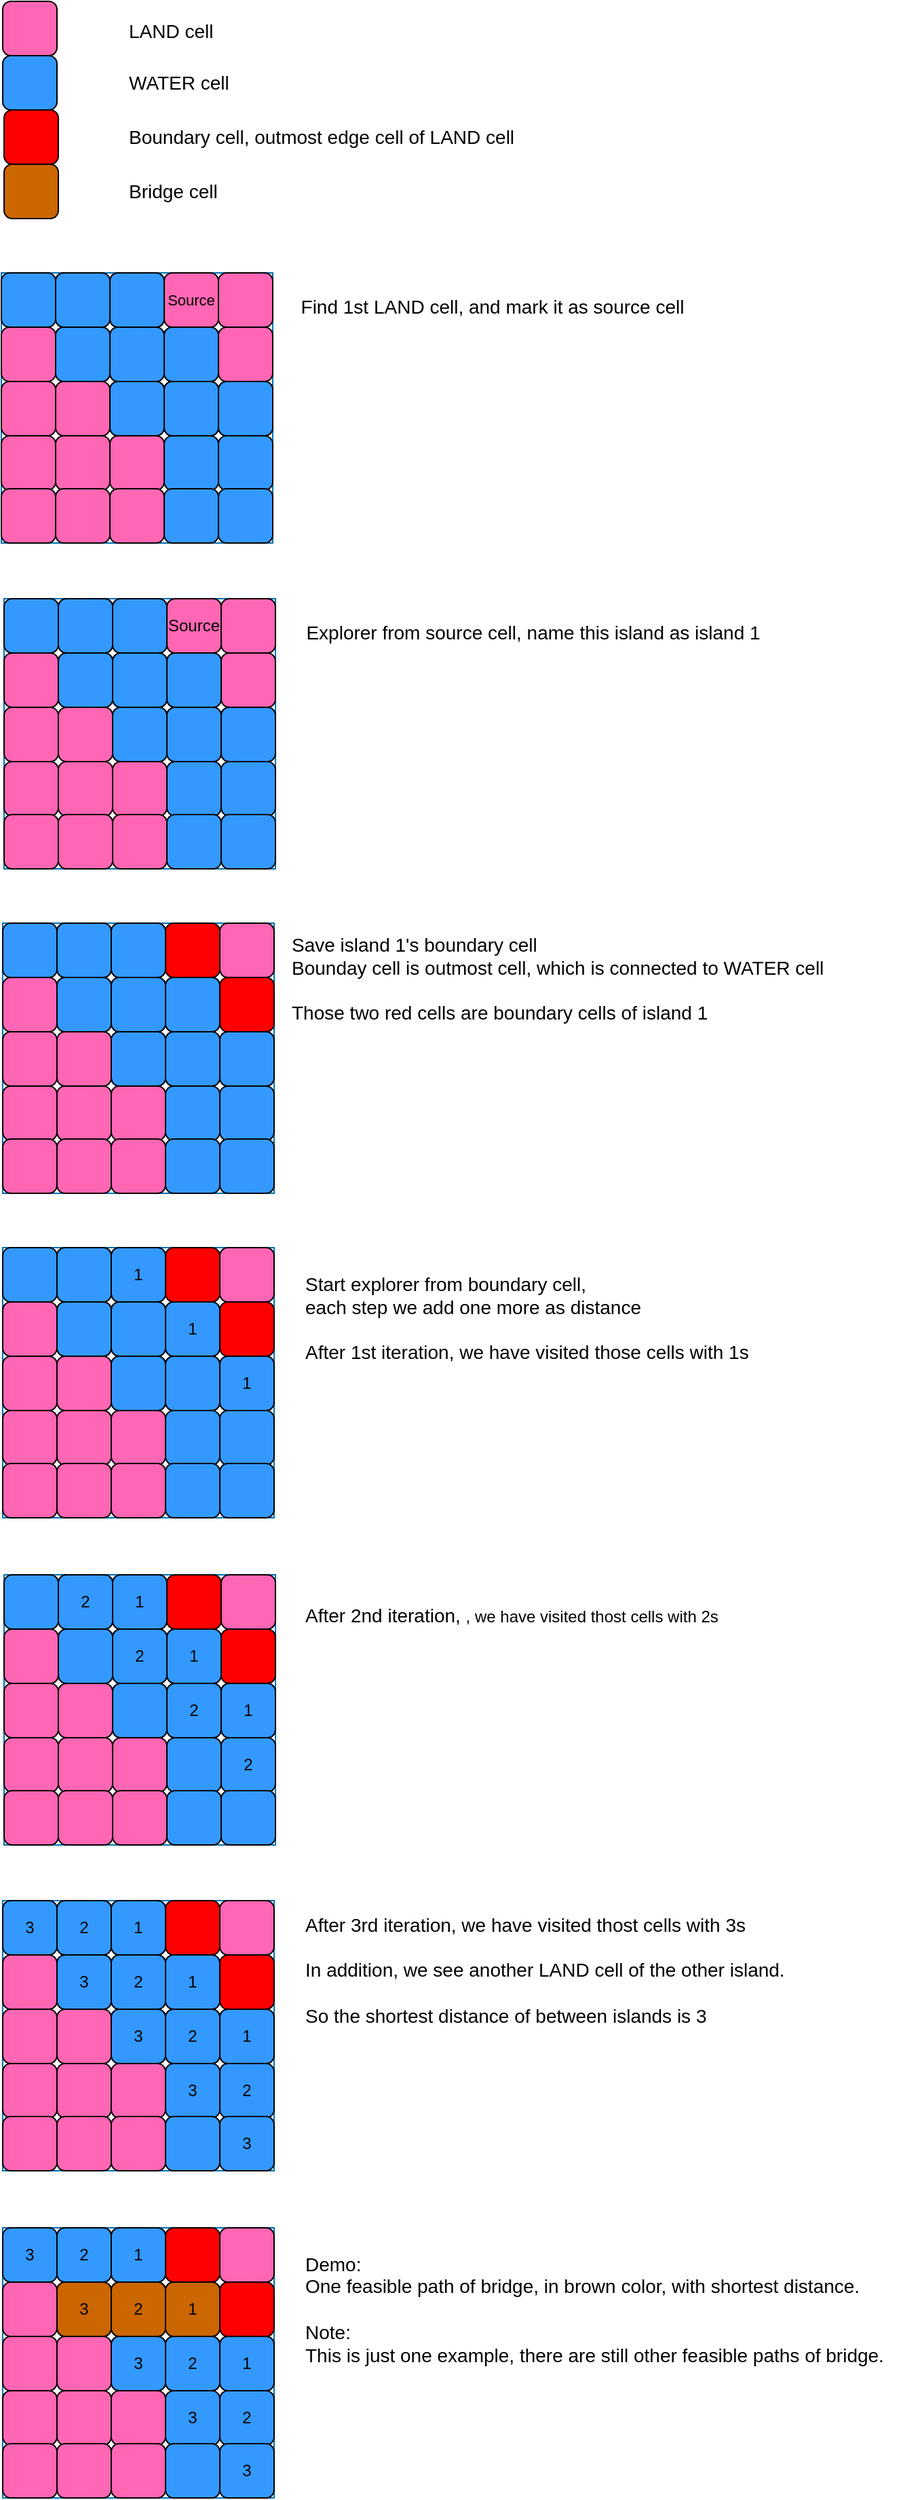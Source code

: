 <mxfile version="21.3.2" type="github">
  <diagram name="第 1 页" id="Wzm5gtQ0w-wNAZiW5i13">
    <mxGraphModel dx="765" dy="1678" grid="1" gridSize="10" guides="1" tooltips="1" connect="1" arrows="1" fold="1" page="1" pageScale="1" pageWidth="827" pageHeight="1169" background="#ffffff" math="0" shadow="0">
      <root>
        <mxCell id="0" />
        <mxCell id="1" parent="0" />
        <mxCell id="QvoT3emotdxr4RAFUpKX-26" value="" style="group;fillColor=none;fontColor=#ffffff;strokeColor=#006EAF;" vertex="1" connectable="0" parent="1">
          <mxGeometry x="240" y="120" width="200" height="199" as="geometry" />
        </mxCell>
        <mxCell id="QvoT3emotdxr4RAFUpKX-1" value="" style="rounded=1;whiteSpace=wrap;html=1;fillColor=#3399FF;" vertex="1" parent="QvoT3emotdxr4RAFUpKX-26">
          <mxGeometry x="120" y="120" width="40" height="40" as="geometry" />
        </mxCell>
        <mxCell id="QvoT3emotdxr4RAFUpKX-2" value="" style="rounded=1;whiteSpace=wrap;html=1;fillColor=#FF66B3;" vertex="1" parent="QvoT3emotdxr4RAFUpKX-26">
          <mxGeometry x="80" y="120" width="40" height="40" as="geometry" />
        </mxCell>
        <mxCell id="QvoT3emotdxr4RAFUpKX-3" value="" style="rounded=1;whiteSpace=wrap;html=1;fillColor=#FF66B3;" vertex="1" parent="QvoT3emotdxr4RAFUpKX-26">
          <mxGeometry x="40" y="120" width="40" height="40" as="geometry" />
        </mxCell>
        <mxCell id="QvoT3emotdxr4RAFUpKX-4" value="" style="rounded=1;whiteSpace=wrap;html=1;fillColor=#FF66B3;" vertex="1" parent="QvoT3emotdxr4RAFUpKX-26">
          <mxGeometry y="120" width="40" height="40" as="geometry" />
        </mxCell>
        <mxCell id="QvoT3emotdxr4RAFUpKX-5" value="" style="rounded=1;whiteSpace=wrap;html=1;fillColor=#FF66B3;" vertex="1" parent="QvoT3emotdxr4RAFUpKX-26">
          <mxGeometry y="80" width="40" height="40" as="geometry" />
        </mxCell>
        <mxCell id="QvoT3emotdxr4RAFUpKX-6" value="" style="rounded=1;whiteSpace=wrap;html=1;fillColor=#FF66B3;" vertex="1" parent="QvoT3emotdxr4RAFUpKX-26">
          <mxGeometry x="40" y="80" width="40" height="40" as="geometry" />
        </mxCell>
        <mxCell id="QvoT3emotdxr4RAFUpKX-7" value="" style="rounded=1;whiteSpace=wrap;html=1;" vertex="1" parent="QvoT3emotdxr4RAFUpKX-26">
          <mxGeometry x="80" y="80" width="40" height="40" as="geometry" />
        </mxCell>
        <mxCell id="QvoT3emotdxr4RAFUpKX-8" value="" style="rounded=1;whiteSpace=wrap;html=1;" vertex="1" parent="QvoT3emotdxr4RAFUpKX-26">
          <mxGeometry x="120" y="80" width="40" height="40" as="geometry" />
        </mxCell>
        <mxCell id="QvoT3emotdxr4RAFUpKX-9" value="" style="rounded=1;whiteSpace=wrap;html=1;" vertex="1" parent="QvoT3emotdxr4RAFUpKX-26">
          <mxGeometry x="120" y="40" width="40" height="40" as="geometry" />
        </mxCell>
        <mxCell id="QvoT3emotdxr4RAFUpKX-10" value="" style="rounded=1;whiteSpace=wrap;html=1;" vertex="1" parent="QvoT3emotdxr4RAFUpKX-26">
          <mxGeometry x="80" y="40" width="40" height="40" as="geometry" />
        </mxCell>
        <mxCell id="QvoT3emotdxr4RAFUpKX-11" value="" style="rounded=1;whiteSpace=wrap;html=1;" vertex="1" parent="QvoT3emotdxr4RAFUpKX-26">
          <mxGeometry x="40" y="40" width="40" height="40" as="geometry" />
        </mxCell>
        <mxCell id="QvoT3emotdxr4RAFUpKX-12" value="" style="rounded=1;whiteSpace=wrap;html=1;fillColor=#FF66B3;" vertex="1" parent="QvoT3emotdxr4RAFUpKX-26">
          <mxGeometry y="40" width="40" height="40" as="geometry" />
        </mxCell>
        <mxCell id="QvoT3emotdxr4RAFUpKX-13" value="Source" style="rounded=1;whiteSpace=wrap;html=1;fillColor=#FF66B3;" vertex="1" parent="QvoT3emotdxr4RAFUpKX-26">
          <mxGeometry x="120" width="40" height="40" as="geometry" />
        </mxCell>
        <mxCell id="QvoT3emotdxr4RAFUpKX-14" value="" style="rounded=1;whiteSpace=wrap;html=1;" vertex="1" parent="QvoT3emotdxr4RAFUpKX-26">
          <mxGeometry x="80" width="40" height="40" as="geometry" />
        </mxCell>
        <mxCell id="QvoT3emotdxr4RAFUpKX-15" value="" style="rounded=1;whiteSpace=wrap;html=1;" vertex="1" parent="QvoT3emotdxr4RAFUpKX-26">
          <mxGeometry x="40" width="40" height="40" as="geometry" />
        </mxCell>
        <mxCell id="QvoT3emotdxr4RAFUpKX-16" value="" style="rounded=1;whiteSpace=wrap;html=1;fillColor=#3399FF;" vertex="1" parent="QvoT3emotdxr4RAFUpKX-26">
          <mxGeometry width="40" height="40" as="geometry" />
        </mxCell>
        <mxCell id="QvoT3emotdxr4RAFUpKX-17" value="" style="rounded=1;whiteSpace=wrap;html=1;fillColor=#3399FF;" vertex="1" parent="QvoT3emotdxr4RAFUpKX-26">
          <mxGeometry x="160" y="120" width="40" height="40" as="geometry" />
        </mxCell>
        <mxCell id="QvoT3emotdxr4RAFUpKX-18" value="" style="rounded=1;whiteSpace=wrap;html=1;" vertex="1" parent="QvoT3emotdxr4RAFUpKX-26">
          <mxGeometry x="160" y="80" width="40" height="40" as="geometry" />
        </mxCell>
        <mxCell id="QvoT3emotdxr4RAFUpKX-19" value="" style="rounded=1;whiteSpace=wrap;html=1;fillColor=#FF66B3;" vertex="1" parent="QvoT3emotdxr4RAFUpKX-26">
          <mxGeometry x="160" y="40" width="40" height="40" as="geometry" />
        </mxCell>
        <mxCell id="QvoT3emotdxr4RAFUpKX-20" value="" style="rounded=1;whiteSpace=wrap;html=1;fillColor=#FF66B3;" vertex="1" parent="QvoT3emotdxr4RAFUpKX-26">
          <mxGeometry x="160" width="40" height="40" as="geometry" />
        </mxCell>
        <mxCell id="QvoT3emotdxr4RAFUpKX-21" value="" style="rounded=1;whiteSpace=wrap;html=1;fillColor=#3399FF;" vertex="1" parent="QvoT3emotdxr4RAFUpKX-26">
          <mxGeometry x="120" y="159" width="40" height="40" as="geometry" />
        </mxCell>
        <mxCell id="QvoT3emotdxr4RAFUpKX-22" value="" style="rounded=1;whiteSpace=wrap;html=1;fillColor=#FF66B3;" vertex="1" parent="QvoT3emotdxr4RAFUpKX-26">
          <mxGeometry x="80" y="159" width="40" height="40" as="geometry" />
        </mxCell>
        <mxCell id="QvoT3emotdxr4RAFUpKX-23" value="" style="rounded=1;whiteSpace=wrap;html=1;fillColor=#FF66B3;" vertex="1" parent="QvoT3emotdxr4RAFUpKX-26">
          <mxGeometry x="40" y="159" width="40" height="40" as="geometry" />
        </mxCell>
        <mxCell id="QvoT3emotdxr4RAFUpKX-24" value="" style="rounded=1;whiteSpace=wrap;html=1;fillColor=#FF66B3;" vertex="1" parent="QvoT3emotdxr4RAFUpKX-26">
          <mxGeometry y="159" width="40" height="40" as="geometry" />
        </mxCell>
        <mxCell id="QvoT3emotdxr4RAFUpKX-25" value="" style="rounded=1;whiteSpace=wrap;html=1;fillColor=#3399FF;" vertex="1" parent="QvoT3emotdxr4RAFUpKX-26">
          <mxGeometry x="160" y="159" width="40" height="40" as="geometry" />
        </mxCell>
        <mxCell id="QvoT3emotdxr4RAFUpKX-53" value="" style="rounded=1;whiteSpace=wrap;html=1;fillColor=#3399FF;" vertex="1" parent="QvoT3emotdxr4RAFUpKX-26">
          <mxGeometry x="40" width="40" height="40" as="geometry" />
        </mxCell>
        <mxCell id="QvoT3emotdxr4RAFUpKX-54" value="" style="rounded=1;whiteSpace=wrap;html=1;fillColor=#3399FF;" vertex="1" parent="QvoT3emotdxr4RAFUpKX-26">
          <mxGeometry x="80" width="40" height="40" as="geometry" />
        </mxCell>
        <mxCell id="QvoT3emotdxr4RAFUpKX-55" value="" style="rounded=1;whiteSpace=wrap;html=1;fillColor=#3399FF;" vertex="1" parent="QvoT3emotdxr4RAFUpKX-26">
          <mxGeometry x="40" y="40" width="40" height="40" as="geometry" />
        </mxCell>
        <mxCell id="QvoT3emotdxr4RAFUpKX-56" value="" style="rounded=1;whiteSpace=wrap;html=1;fillColor=#3399FF;" vertex="1" parent="QvoT3emotdxr4RAFUpKX-26">
          <mxGeometry x="80" y="40" width="40" height="40" as="geometry" />
        </mxCell>
        <mxCell id="QvoT3emotdxr4RAFUpKX-57" value="" style="rounded=1;whiteSpace=wrap;html=1;fillColor=#3399FF;" vertex="1" parent="QvoT3emotdxr4RAFUpKX-26">
          <mxGeometry x="120" y="40" width="40" height="40" as="geometry" />
        </mxCell>
        <mxCell id="QvoT3emotdxr4RAFUpKX-58" value="" style="rounded=1;whiteSpace=wrap;html=1;fillColor=#3399FF;" vertex="1" parent="QvoT3emotdxr4RAFUpKX-26">
          <mxGeometry x="80" y="80" width="40" height="40" as="geometry" />
        </mxCell>
        <mxCell id="QvoT3emotdxr4RAFUpKX-59" value="" style="rounded=1;whiteSpace=wrap;html=1;fillColor=#3399FF;" vertex="1" parent="QvoT3emotdxr4RAFUpKX-26">
          <mxGeometry x="120" y="80" width="40" height="40" as="geometry" />
        </mxCell>
        <mxCell id="QvoT3emotdxr4RAFUpKX-60" value="" style="rounded=1;whiteSpace=wrap;html=1;fillColor=#3399FF;" vertex="1" parent="QvoT3emotdxr4RAFUpKX-26">
          <mxGeometry x="160" y="80" width="40" height="40" as="geometry" />
        </mxCell>
        <mxCell id="QvoT3emotdxr4RAFUpKX-61" value="" style="group;fillColor=none;fontColor=#ffffff;strokeColor=#006EAF;" vertex="1" connectable="0" parent="1">
          <mxGeometry x="239" y="359" width="200" height="199" as="geometry" />
        </mxCell>
        <mxCell id="QvoT3emotdxr4RAFUpKX-62" value="" style="rounded=1;whiteSpace=wrap;html=1;fillColor=#3399FF;" vertex="1" parent="QvoT3emotdxr4RAFUpKX-61">
          <mxGeometry x="120" y="120" width="40" height="40" as="geometry" />
        </mxCell>
        <mxCell id="QvoT3emotdxr4RAFUpKX-63" value="" style="rounded=1;whiteSpace=wrap;html=1;fillColor=#FF66B3;" vertex="1" parent="QvoT3emotdxr4RAFUpKX-61">
          <mxGeometry x="80" y="120" width="40" height="40" as="geometry" />
        </mxCell>
        <mxCell id="QvoT3emotdxr4RAFUpKX-64" value="" style="rounded=1;whiteSpace=wrap;html=1;fillColor=#FF66B3;" vertex="1" parent="QvoT3emotdxr4RAFUpKX-61">
          <mxGeometry x="40" y="120" width="40" height="40" as="geometry" />
        </mxCell>
        <mxCell id="QvoT3emotdxr4RAFUpKX-65" value="" style="rounded=1;whiteSpace=wrap;html=1;fillColor=#FF66B3;" vertex="1" parent="QvoT3emotdxr4RAFUpKX-61">
          <mxGeometry y="120" width="40" height="40" as="geometry" />
        </mxCell>
        <mxCell id="QvoT3emotdxr4RAFUpKX-66" value="" style="rounded=1;whiteSpace=wrap;html=1;fillColor=#FF66B3;" vertex="1" parent="QvoT3emotdxr4RAFUpKX-61">
          <mxGeometry y="80" width="40" height="40" as="geometry" />
        </mxCell>
        <mxCell id="QvoT3emotdxr4RAFUpKX-67" value="" style="rounded=1;whiteSpace=wrap;html=1;fillColor=#FF66B3;" vertex="1" parent="QvoT3emotdxr4RAFUpKX-61">
          <mxGeometry x="40" y="80" width="40" height="40" as="geometry" />
        </mxCell>
        <mxCell id="QvoT3emotdxr4RAFUpKX-68" value="" style="rounded=1;whiteSpace=wrap;html=1;" vertex="1" parent="QvoT3emotdxr4RAFUpKX-61">
          <mxGeometry x="80" y="80" width="40" height="40" as="geometry" />
        </mxCell>
        <mxCell id="QvoT3emotdxr4RAFUpKX-69" value="" style="rounded=1;whiteSpace=wrap;html=1;" vertex="1" parent="QvoT3emotdxr4RAFUpKX-61">
          <mxGeometry x="120" y="80" width="40" height="40" as="geometry" />
        </mxCell>
        <mxCell id="QvoT3emotdxr4RAFUpKX-70" value="" style="rounded=1;whiteSpace=wrap;html=1;" vertex="1" parent="QvoT3emotdxr4RAFUpKX-61">
          <mxGeometry x="120" y="40" width="40" height="40" as="geometry" />
        </mxCell>
        <mxCell id="QvoT3emotdxr4RAFUpKX-71" value="" style="rounded=1;whiteSpace=wrap;html=1;" vertex="1" parent="QvoT3emotdxr4RAFUpKX-61">
          <mxGeometry x="80" y="40" width="40" height="40" as="geometry" />
        </mxCell>
        <mxCell id="QvoT3emotdxr4RAFUpKX-72" value="" style="rounded=1;whiteSpace=wrap;html=1;" vertex="1" parent="QvoT3emotdxr4RAFUpKX-61">
          <mxGeometry x="40" y="40" width="40" height="40" as="geometry" />
        </mxCell>
        <mxCell id="QvoT3emotdxr4RAFUpKX-73" value="" style="rounded=1;whiteSpace=wrap;html=1;fillColor=#FF66B3;" vertex="1" parent="QvoT3emotdxr4RAFUpKX-61">
          <mxGeometry y="40" width="40" height="40" as="geometry" />
        </mxCell>
        <mxCell id="QvoT3emotdxr4RAFUpKX-74" value="" style="rounded=1;whiteSpace=wrap;html=1;fillColor=#FF0000;" vertex="1" parent="QvoT3emotdxr4RAFUpKX-61">
          <mxGeometry x="120" width="40" height="40" as="geometry" />
        </mxCell>
        <mxCell id="QvoT3emotdxr4RAFUpKX-75" value="" style="rounded=1;whiteSpace=wrap;html=1;" vertex="1" parent="QvoT3emotdxr4RAFUpKX-61">
          <mxGeometry x="80" width="40" height="40" as="geometry" />
        </mxCell>
        <mxCell id="QvoT3emotdxr4RAFUpKX-76" value="" style="rounded=1;whiteSpace=wrap;html=1;" vertex="1" parent="QvoT3emotdxr4RAFUpKX-61">
          <mxGeometry x="40" width="40" height="40" as="geometry" />
        </mxCell>
        <mxCell id="QvoT3emotdxr4RAFUpKX-77" value="" style="rounded=1;whiteSpace=wrap;html=1;fillColor=#3399FF;" vertex="1" parent="QvoT3emotdxr4RAFUpKX-61">
          <mxGeometry width="40" height="40" as="geometry" />
        </mxCell>
        <mxCell id="QvoT3emotdxr4RAFUpKX-78" value="" style="rounded=1;whiteSpace=wrap;html=1;fillColor=#3399FF;" vertex="1" parent="QvoT3emotdxr4RAFUpKX-61">
          <mxGeometry x="160" y="120" width="40" height="40" as="geometry" />
        </mxCell>
        <mxCell id="QvoT3emotdxr4RAFUpKX-79" value="" style="rounded=1;whiteSpace=wrap;html=1;" vertex="1" parent="QvoT3emotdxr4RAFUpKX-61">
          <mxGeometry x="160" y="80" width="40" height="40" as="geometry" />
        </mxCell>
        <mxCell id="QvoT3emotdxr4RAFUpKX-80" value="" style="rounded=1;whiteSpace=wrap;html=1;fillColor=#FF0000;" vertex="1" parent="QvoT3emotdxr4RAFUpKX-61">
          <mxGeometry x="160" y="40" width="40" height="40" as="geometry" />
        </mxCell>
        <mxCell id="QvoT3emotdxr4RAFUpKX-81" value="" style="rounded=1;whiteSpace=wrap;html=1;fillColor=#FF66B3;" vertex="1" parent="QvoT3emotdxr4RAFUpKX-61">
          <mxGeometry x="160" width="40" height="40" as="geometry" />
        </mxCell>
        <mxCell id="QvoT3emotdxr4RAFUpKX-82" value="" style="rounded=1;whiteSpace=wrap;html=1;fillColor=#3399FF;" vertex="1" parent="QvoT3emotdxr4RAFUpKX-61">
          <mxGeometry x="120" y="159" width="40" height="40" as="geometry" />
        </mxCell>
        <mxCell id="QvoT3emotdxr4RAFUpKX-83" value="" style="rounded=1;whiteSpace=wrap;html=1;fillColor=#FF66B3;" vertex="1" parent="QvoT3emotdxr4RAFUpKX-61">
          <mxGeometry x="80" y="159" width="40" height="40" as="geometry" />
        </mxCell>
        <mxCell id="QvoT3emotdxr4RAFUpKX-84" value="" style="rounded=1;whiteSpace=wrap;html=1;fillColor=#FF66B3;" vertex="1" parent="QvoT3emotdxr4RAFUpKX-61">
          <mxGeometry x="40" y="159" width="40" height="40" as="geometry" />
        </mxCell>
        <mxCell id="QvoT3emotdxr4RAFUpKX-85" value="" style="rounded=1;whiteSpace=wrap;html=1;fillColor=#FF66B3;" vertex="1" parent="QvoT3emotdxr4RAFUpKX-61">
          <mxGeometry y="159" width="40" height="40" as="geometry" />
        </mxCell>
        <mxCell id="QvoT3emotdxr4RAFUpKX-86" value="" style="rounded=1;whiteSpace=wrap;html=1;fillColor=#3399FF;" vertex="1" parent="QvoT3emotdxr4RAFUpKX-61">
          <mxGeometry x="160" y="159" width="40" height="40" as="geometry" />
        </mxCell>
        <mxCell id="QvoT3emotdxr4RAFUpKX-87" value="" style="rounded=1;whiteSpace=wrap;html=1;fillColor=#3399FF;" vertex="1" parent="QvoT3emotdxr4RAFUpKX-61">
          <mxGeometry x="40" width="40" height="40" as="geometry" />
        </mxCell>
        <mxCell id="QvoT3emotdxr4RAFUpKX-88" value="" style="rounded=1;whiteSpace=wrap;html=1;fillColor=#3399FF;" vertex="1" parent="QvoT3emotdxr4RAFUpKX-61">
          <mxGeometry x="80" width="40" height="40" as="geometry" />
        </mxCell>
        <mxCell id="QvoT3emotdxr4RAFUpKX-89" value="" style="rounded=1;whiteSpace=wrap;html=1;fillColor=#3399FF;" vertex="1" parent="QvoT3emotdxr4RAFUpKX-61">
          <mxGeometry x="40" y="40" width="40" height="40" as="geometry" />
        </mxCell>
        <mxCell id="QvoT3emotdxr4RAFUpKX-90" value="" style="rounded=1;whiteSpace=wrap;html=1;fillColor=#3399FF;" vertex="1" parent="QvoT3emotdxr4RAFUpKX-61">
          <mxGeometry x="80" y="40" width="40" height="40" as="geometry" />
        </mxCell>
        <mxCell id="QvoT3emotdxr4RAFUpKX-91" value="" style="rounded=1;whiteSpace=wrap;html=1;fillColor=#3399FF;" vertex="1" parent="QvoT3emotdxr4RAFUpKX-61">
          <mxGeometry x="120" y="40" width="40" height="40" as="geometry" />
        </mxCell>
        <mxCell id="QvoT3emotdxr4RAFUpKX-92" value="" style="rounded=1;whiteSpace=wrap;html=1;fillColor=#3399FF;" vertex="1" parent="QvoT3emotdxr4RAFUpKX-61">
          <mxGeometry x="80" y="80" width="40" height="40" as="geometry" />
        </mxCell>
        <mxCell id="QvoT3emotdxr4RAFUpKX-93" value="" style="rounded=1;whiteSpace=wrap;html=1;fillColor=#3399FF;" vertex="1" parent="QvoT3emotdxr4RAFUpKX-61">
          <mxGeometry x="120" y="80" width="40" height="40" as="geometry" />
        </mxCell>
        <mxCell id="QvoT3emotdxr4RAFUpKX-94" value="" style="rounded=1;whiteSpace=wrap;html=1;fillColor=#3399FF;" vertex="1" parent="QvoT3emotdxr4RAFUpKX-61">
          <mxGeometry x="160" y="80" width="40" height="40" as="geometry" />
        </mxCell>
        <mxCell id="QvoT3emotdxr4RAFUpKX-95" value="" style="group;fillColor=none;fontColor=#ffffff;strokeColor=#006EAF;" vertex="1" connectable="0" parent="1">
          <mxGeometry x="239" y="598" width="200" height="199" as="geometry" />
        </mxCell>
        <mxCell id="QvoT3emotdxr4RAFUpKX-96" value="" style="rounded=1;whiteSpace=wrap;html=1;fillColor=#3399FF;" vertex="1" parent="QvoT3emotdxr4RAFUpKX-95">
          <mxGeometry x="120" y="120" width="40" height="40" as="geometry" />
        </mxCell>
        <mxCell id="QvoT3emotdxr4RAFUpKX-97" value="" style="rounded=1;whiteSpace=wrap;html=1;fillColor=#FF66B3;" vertex="1" parent="QvoT3emotdxr4RAFUpKX-95">
          <mxGeometry x="80" y="120" width="40" height="40" as="geometry" />
        </mxCell>
        <mxCell id="QvoT3emotdxr4RAFUpKX-98" value="" style="rounded=1;whiteSpace=wrap;html=1;fillColor=#FF66B3;" vertex="1" parent="QvoT3emotdxr4RAFUpKX-95">
          <mxGeometry x="40" y="120" width="40" height="40" as="geometry" />
        </mxCell>
        <mxCell id="QvoT3emotdxr4RAFUpKX-99" value="" style="rounded=1;whiteSpace=wrap;html=1;fillColor=#FF66B3;" vertex="1" parent="QvoT3emotdxr4RAFUpKX-95">
          <mxGeometry y="120" width="40" height="40" as="geometry" />
        </mxCell>
        <mxCell id="QvoT3emotdxr4RAFUpKX-100" value="" style="rounded=1;whiteSpace=wrap;html=1;fillColor=#FF66B3;" vertex="1" parent="QvoT3emotdxr4RAFUpKX-95">
          <mxGeometry y="80" width="40" height="40" as="geometry" />
        </mxCell>
        <mxCell id="QvoT3emotdxr4RAFUpKX-101" value="" style="rounded=1;whiteSpace=wrap;html=1;fillColor=#FF66B3;" vertex="1" parent="QvoT3emotdxr4RAFUpKX-95">
          <mxGeometry x="40" y="80" width="40" height="40" as="geometry" />
        </mxCell>
        <mxCell id="QvoT3emotdxr4RAFUpKX-102" value="" style="rounded=1;whiteSpace=wrap;html=1;" vertex="1" parent="QvoT3emotdxr4RAFUpKX-95">
          <mxGeometry x="80" y="80" width="40" height="40" as="geometry" />
        </mxCell>
        <mxCell id="QvoT3emotdxr4RAFUpKX-103" value="" style="rounded=1;whiteSpace=wrap;html=1;" vertex="1" parent="QvoT3emotdxr4RAFUpKX-95">
          <mxGeometry x="120" y="80" width="40" height="40" as="geometry" />
        </mxCell>
        <mxCell id="QvoT3emotdxr4RAFUpKX-104" value="" style="rounded=1;whiteSpace=wrap;html=1;" vertex="1" parent="QvoT3emotdxr4RAFUpKX-95">
          <mxGeometry x="120" y="40" width="40" height="40" as="geometry" />
        </mxCell>
        <mxCell id="QvoT3emotdxr4RAFUpKX-105" value="" style="rounded=1;whiteSpace=wrap;html=1;" vertex="1" parent="QvoT3emotdxr4RAFUpKX-95">
          <mxGeometry x="80" y="40" width="40" height="40" as="geometry" />
        </mxCell>
        <mxCell id="QvoT3emotdxr4RAFUpKX-106" value="" style="rounded=1;whiteSpace=wrap;html=1;" vertex="1" parent="QvoT3emotdxr4RAFUpKX-95">
          <mxGeometry x="40" y="40" width="40" height="40" as="geometry" />
        </mxCell>
        <mxCell id="QvoT3emotdxr4RAFUpKX-107" value="" style="rounded=1;whiteSpace=wrap;html=1;fillColor=#FF66B3;" vertex="1" parent="QvoT3emotdxr4RAFUpKX-95">
          <mxGeometry y="40" width="40" height="40" as="geometry" />
        </mxCell>
        <mxCell id="QvoT3emotdxr4RAFUpKX-108" value="" style="rounded=1;whiteSpace=wrap;html=1;fillColor=#FF0000;" vertex="1" parent="QvoT3emotdxr4RAFUpKX-95">
          <mxGeometry x="120" width="40" height="40" as="geometry" />
        </mxCell>
        <mxCell id="QvoT3emotdxr4RAFUpKX-109" value="" style="rounded=1;whiteSpace=wrap;html=1;" vertex="1" parent="QvoT3emotdxr4RAFUpKX-95">
          <mxGeometry x="80" width="40" height="40" as="geometry" />
        </mxCell>
        <mxCell id="QvoT3emotdxr4RAFUpKX-110" value="" style="rounded=1;whiteSpace=wrap;html=1;" vertex="1" parent="QvoT3emotdxr4RAFUpKX-95">
          <mxGeometry x="40" width="40" height="40" as="geometry" />
        </mxCell>
        <mxCell id="QvoT3emotdxr4RAFUpKX-111" value="" style="rounded=1;whiteSpace=wrap;html=1;fillColor=#3399FF;" vertex="1" parent="QvoT3emotdxr4RAFUpKX-95">
          <mxGeometry width="40" height="40" as="geometry" />
        </mxCell>
        <mxCell id="QvoT3emotdxr4RAFUpKX-112" value="" style="rounded=1;whiteSpace=wrap;html=1;fillColor=#3399FF;" vertex="1" parent="QvoT3emotdxr4RAFUpKX-95">
          <mxGeometry x="160" y="120" width="40" height="40" as="geometry" />
        </mxCell>
        <mxCell id="QvoT3emotdxr4RAFUpKX-113" value="" style="rounded=1;whiteSpace=wrap;html=1;" vertex="1" parent="QvoT3emotdxr4RAFUpKX-95">
          <mxGeometry x="160" y="80" width="40" height="40" as="geometry" />
        </mxCell>
        <mxCell id="QvoT3emotdxr4RAFUpKX-114" value="" style="rounded=1;whiteSpace=wrap;html=1;fillColor=#FF0000;" vertex="1" parent="QvoT3emotdxr4RAFUpKX-95">
          <mxGeometry x="160" y="40" width="40" height="40" as="geometry" />
        </mxCell>
        <mxCell id="QvoT3emotdxr4RAFUpKX-115" value="" style="rounded=1;whiteSpace=wrap;html=1;fillColor=#FF66B3;" vertex="1" parent="QvoT3emotdxr4RAFUpKX-95">
          <mxGeometry x="160" width="40" height="40" as="geometry" />
        </mxCell>
        <mxCell id="QvoT3emotdxr4RAFUpKX-116" value="" style="rounded=1;whiteSpace=wrap;html=1;fillColor=#3399FF;" vertex="1" parent="QvoT3emotdxr4RAFUpKX-95">
          <mxGeometry x="120" y="159" width="40" height="40" as="geometry" />
        </mxCell>
        <mxCell id="QvoT3emotdxr4RAFUpKX-117" value="" style="rounded=1;whiteSpace=wrap;html=1;fillColor=#FF66B3;" vertex="1" parent="QvoT3emotdxr4RAFUpKX-95">
          <mxGeometry x="80" y="159" width="40" height="40" as="geometry" />
        </mxCell>
        <mxCell id="QvoT3emotdxr4RAFUpKX-118" value="" style="rounded=1;whiteSpace=wrap;html=1;fillColor=#FF66B3;" vertex="1" parent="QvoT3emotdxr4RAFUpKX-95">
          <mxGeometry x="40" y="159" width="40" height="40" as="geometry" />
        </mxCell>
        <mxCell id="QvoT3emotdxr4RAFUpKX-119" value="" style="rounded=1;whiteSpace=wrap;html=1;fillColor=#FF66B3;" vertex="1" parent="QvoT3emotdxr4RAFUpKX-95">
          <mxGeometry y="159" width="40" height="40" as="geometry" />
        </mxCell>
        <mxCell id="QvoT3emotdxr4RAFUpKX-120" value="" style="rounded=1;whiteSpace=wrap;html=1;fillColor=#3399FF;" vertex="1" parent="QvoT3emotdxr4RAFUpKX-95">
          <mxGeometry x="160" y="159" width="40" height="40" as="geometry" />
        </mxCell>
        <mxCell id="QvoT3emotdxr4RAFUpKX-121" value="" style="rounded=1;whiteSpace=wrap;html=1;fillColor=#3399FF;" vertex="1" parent="QvoT3emotdxr4RAFUpKX-95">
          <mxGeometry x="40" width="40" height="40" as="geometry" />
        </mxCell>
        <mxCell id="QvoT3emotdxr4RAFUpKX-122" value="1" style="rounded=1;whiteSpace=wrap;html=1;fillColor=#3399FF;" vertex="1" parent="QvoT3emotdxr4RAFUpKX-95">
          <mxGeometry x="80" width="40" height="40" as="geometry" />
        </mxCell>
        <mxCell id="QvoT3emotdxr4RAFUpKX-123" value="" style="rounded=1;whiteSpace=wrap;html=1;fillColor=#3399FF;" vertex="1" parent="QvoT3emotdxr4RAFUpKX-95">
          <mxGeometry x="40" y="40" width="40" height="40" as="geometry" />
        </mxCell>
        <mxCell id="QvoT3emotdxr4RAFUpKX-124" value="" style="rounded=1;whiteSpace=wrap;html=1;fillColor=#3399FF;" vertex="1" parent="QvoT3emotdxr4RAFUpKX-95">
          <mxGeometry x="80" y="40" width="40" height="40" as="geometry" />
        </mxCell>
        <mxCell id="QvoT3emotdxr4RAFUpKX-125" value="1" style="rounded=1;whiteSpace=wrap;html=1;fillColor=#3399FF;" vertex="1" parent="QvoT3emotdxr4RAFUpKX-95">
          <mxGeometry x="120" y="40" width="40" height="40" as="geometry" />
        </mxCell>
        <mxCell id="QvoT3emotdxr4RAFUpKX-126" value="" style="rounded=1;whiteSpace=wrap;html=1;fillColor=#3399FF;" vertex="1" parent="QvoT3emotdxr4RAFUpKX-95">
          <mxGeometry x="80" y="80" width="40" height="40" as="geometry" />
        </mxCell>
        <mxCell id="QvoT3emotdxr4RAFUpKX-127" value="" style="rounded=1;whiteSpace=wrap;html=1;fillColor=#3399FF;" vertex="1" parent="QvoT3emotdxr4RAFUpKX-95">
          <mxGeometry x="120" y="80" width="40" height="40" as="geometry" />
        </mxCell>
        <mxCell id="QvoT3emotdxr4RAFUpKX-128" value="1" style="rounded=1;whiteSpace=wrap;html=1;fillColor=#3399FF;" vertex="1" parent="QvoT3emotdxr4RAFUpKX-95">
          <mxGeometry x="160" y="80" width="40" height="40" as="geometry" />
        </mxCell>
        <mxCell id="QvoT3emotdxr4RAFUpKX-129" value="" style="group;fillColor=none;fontColor=#ffffff;strokeColor=#006EAF;" vertex="1" connectable="0" parent="1">
          <mxGeometry x="240" y="839" width="200" height="199" as="geometry" />
        </mxCell>
        <mxCell id="QvoT3emotdxr4RAFUpKX-130" value="" style="rounded=1;whiteSpace=wrap;html=1;fillColor=#3399FF;" vertex="1" parent="QvoT3emotdxr4RAFUpKX-129">
          <mxGeometry x="120" y="120" width="40" height="40" as="geometry" />
        </mxCell>
        <mxCell id="QvoT3emotdxr4RAFUpKX-131" value="" style="rounded=1;whiteSpace=wrap;html=1;fillColor=#FF66B3;" vertex="1" parent="QvoT3emotdxr4RAFUpKX-129">
          <mxGeometry x="80" y="120" width="40" height="40" as="geometry" />
        </mxCell>
        <mxCell id="QvoT3emotdxr4RAFUpKX-132" value="" style="rounded=1;whiteSpace=wrap;html=1;fillColor=#FF66B3;" vertex="1" parent="QvoT3emotdxr4RAFUpKX-129">
          <mxGeometry x="40" y="120" width="40" height="40" as="geometry" />
        </mxCell>
        <mxCell id="QvoT3emotdxr4RAFUpKX-133" value="" style="rounded=1;whiteSpace=wrap;html=1;fillColor=#FF66B3;" vertex="1" parent="QvoT3emotdxr4RAFUpKX-129">
          <mxGeometry y="120" width="40" height="40" as="geometry" />
        </mxCell>
        <mxCell id="QvoT3emotdxr4RAFUpKX-134" value="" style="rounded=1;whiteSpace=wrap;html=1;fillColor=#FF66B3;" vertex="1" parent="QvoT3emotdxr4RAFUpKX-129">
          <mxGeometry y="80" width="40" height="40" as="geometry" />
        </mxCell>
        <mxCell id="QvoT3emotdxr4RAFUpKX-135" value="" style="rounded=1;whiteSpace=wrap;html=1;fillColor=#FF66B3;" vertex="1" parent="QvoT3emotdxr4RAFUpKX-129">
          <mxGeometry x="40" y="80" width="40" height="40" as="geometry" />
        </mxCell>
        <mxCell id="QvoT3emotdxr4RAFUpKX-136" value="" style="rounded=1;whiteSpace=wrap;html=1;" vertex="1" parent="QvoT3emotdxr4RAFUpKX-129">
          <mxGeometry x="80" y="80" width="40" height="40" as="geometry" />
        </mxCell>
        <mxCell id="QvoT3emotdxr4RAFUpKX-137" value="" style="rounded=1;whiteSpace=wrap;html=1;" vertex="1" parent="QvoT3emotdxr4RAFUpKX-129">
          <mxGeometry x="120" y="80" width="40" height="40" as="geometry" />
        </mxCell>
        <mxCell id="QvoT3emotdxr4RAFUpKX-138" value="" style="rounded=1;whiteSpace=wrap;html=1;" vertex="1" parent="QvoT3emotdxr4RAFUpKX-129">
          <mxGeometry x="120" y="40" width="40" height="40" as="geometry" />
        </mxCell>
        <mxCell id="QvoT3emotdxr4RAFUpKX-139" value="" style="rounded=1;whiteSpace=wrap;html=1;" vertex="1" parent="QvoT3emotdxr4RAFUpKX-129">
          <mxGeometry x="80" y="40" width="40" height="40" as="geometry" />
        </mxCell>
        <mxCell id="QvoT3emotdxr4RAFUpKX-140" value="" style="rounded=1;whiteSpace=wrap;html=1;" vertex="1" parent="QvoT3emotdxr4RAFUpKX-129">
          <mxGeometry x="40" y="40" width="40" height="40" as="geometry" />
        </mxCell>
        <mxCell id="QvoT3emotdxr4RAFUpKX-141" value="" style="rounded=1;whiteSpace=wrap;html=1;fillColor=#FF66B3;" vertex="1" parent="QvoT3emotdxr4RAFUpKX-129">
          <mxGeometry y="40" width="40" height="40" as="geometry" />
        </mxCell>
        <mxCell id="QvoT3emotdxr4RAFUpKX-142" value="" style="rounded=1;whiteSpace=wrap;html=1;fillColor=#FF0000;" vertex="1" parent="QvoT3emotdxr4RAFUpKX-129">
          <mxGeometry x="120" width="40" height="40" as="geometry" />
        </mxCell>
        <mxCell id="QvoT3emotdxr4RAFUpKX-143" value="" style="rounded=1;whiteSpace=wrap;html=1;" vertex="1" parent="QvoT3emotdxr4RAFUpKX-129">
          <mxGeometry x="80" width="40" height="40" as="geometry" />
        </mxCell>
        <mxCell id="QvoT3emotdxr4RAFUpKX-144" value="" style="rounded=1;whiteSpace=wrap;html=1;" vertex="1" parent="QvoT3emotdxr4RAFUpKX-129">
          <mxGeometry x="40" width="40" height="40" as="geometry" />
        </mxCell>
        <mxCell id="QvoT3emotdxr4RAFUpKX-145" value="" style="rounded=1;whiteSpace=wrap;html=1;fillColor=#3399FF;" vertex="1" parent="QvoT3emotdxr4RAFUpKX-129">
          <mxGeometry width="40" height="40" as="geometry" />
        </mxCell>
        <mxCell id="QvoT3emotdxr4RAFUpKX-146" value="2" style="rounded=1;whiteSpace=wrap;html=1;fillColor=#3399FF;" vertex="1" parent="QvoT3emotdxr4RAFUpKX-129">
          <mxGeometry x="160" y="120" width="40" height="40" as="geometry" />
        </mxCell>
        <mxCell id="QvoT3emotdxr4RAFUpKX-147" value="" style="rounded=1;whiteSpace=wrap;html=1;" vertex="1" parent="QvoT3emotdxr4RAFUpKX-129">
          <mxGeometry x="160" y="80" width="40" height="40" as="geometry" />
        </mxCell>
        <mxCell id="QvoT3emotdxr4RAFUpKX-148" value="" style="rounded=1;whiteSpace=wrap;html=1;fillColor=#FF0000;" vertex="1" parent="QvoT3emotdxr4RAFUpKX-129">
          <mxGeometry x="160" y="40" width="40" height="40" as="geometry" />
        </mxCell>
        <mxCell id="QvoT3emotdxr4RAFUpKX-149" value="" style="rounded=1;whiteSpace=wrap;html=1;fillColor=#FF66B3;" vertex="1" parent="QvoT3emotdxr4RAFUpKX-129">
          <mxGeometry x="160" width="40" height="40" as="geometry" />
        </mxCell>
        <mxCell id="QvoT3emotdxr4RAFUpKX-150" value="" style="rounded=1;whiteSpace=wrap;html=1;fillColor=#3399FF;" vertex="1" parent="QvoT3emotdxr4RAFUpKX-129">
          <mxGeometry x="120" y="159" width="40" height="40" as="geometry" />
        </mxCell>
        <mxCell id="QvoT3emotdxr4RAFUpKX-151" value="" style="rounded=1;whiteSpace=wrap;html=1;fillColor=#FF66B3;" vertex="1" parent="QvoT3emotdxr4RAFUpKX-129">
          <mxGeometry x="80" y="159" width="40" height="40" as="geometry" />
        </mxCell>
        <mxCell id="QvoT3emotdxr4RAFUpKX-152" value="" style="rounded=1;whiteSpace=wrap;html=1;fillColor=#FF66B3;" vertex="1" parent="QvoT3emotdxr4RAFUpKX-129">
          <mxGeometry x="40" y="159" width="40" height="40" as="geometry" />
        </mxCell>
        <mxCell id="QvoT3emotdxr4RAFUpKX-153" value="" style="rounded=1;whiteSpace=wrap;html=1;fillColor=#FF66B3;" vertex="1" parent="QvoT3emotdxr4RAFUpKX-129">
          <mxGeometry y="159" width="40" height="40" as="geometry" />
        </mxCell>
        <mxCell id="QvoT3emotdxr4RAFUpKX-154" value="" style="rounded=1;whiteSpace=wrap;html=1;fillColor=#3399FF;" vertex="1" parent="QvoT3emotdxr4RAFUpKX-129">
          <mxGeometry x="160" y="159" width="40" height="40" as="geometry" />
        </mxCell>
        <mxCell id="QvoT3emotdxr4RAFUpKX-155" value="2" style="rounded=1;whiteSpace=wrap;html=1;fillColor=#3399FF;" vertex="1" parent="QvoT3emotdxr4RAFUpKX-129">
          <mxGeometry x="40" width="40" height="40" as="geometry" />
        </mxCell>
        <mxCell id="QvoT3emotdxr4RAFUpKX-156" value="1" style="rounded=1;whiteSpace=wrap;html=1;fillColor=#3399FF;" vertex="1" parent="QvoT3emotdxr4RAFUpKX-129">
          <mxGeometry x="80" width="40" height="40" as="geometry" />
        </mxCell>
        <mxCell id="QvoT3emotdxr4RAFUpKX-157" value="" style="rounded=1;whiteSpace=wrap;html=1;fillColor=#3399FF;" vertex="1" parent="QvoT3emotdxr4RAFUpKX-129">
          <mxGeometry x="40" y="40" width="40" height="40" as="geometry" />
        </mxCell>
        <mxCell id="QvoT3emotdxr4RAFUpKX-158" value="2" style="rounded=1;whiteSpace=wrap;html=1;fillColor=#3399FF;" vertex="1" parent="QvoT3emotdxr4RAFUpKX-129">
          <mxGeometry x="80" y="40" width="40" height="40" as="geometry" />
        </mxCell>
        <mxCell id="QvoT3emotdxr4RAFUpKX-159" value="1" style="rounded=1;whiteSpace=wrap;html=1;fillColor=#3399FF;" vertex="1" parent="QvoT3emotdxr4RAFUpKX-129">
          <mxGeometry x="120" y="40" width="40" height="40" as="geometry" />
        </mxCell>
        <mxCell id="QvoT3emotdxr4RAFUpKX-160" value="" style="rounded=1;whiteSpace=wrap;html=1;fillColor=#3399FF;" vertex="1" parent="QvoT3emotdxr4RAFUpKX-129">
          <mxGeometry x="80" y="80" width="40" height="40" as="geometry" />
        </mxCell>
        <mxCell id="QvoT3emotdxr4RAFUpKX-161" value="2" style="rounded=1;whiteSpace=wrap;html=1;fillColor=#3399FF;" vertex="1" parent="QvoT3emotdxr4RAFUpKX-129">
          <mxGeometry x="120" y="80" width="40" height="40" as="geometry" />
        </mxCell>
        <mxCell id="QvoT3emotdxr4RAFUpKX-162" value="1" style="rounded=1;whiteSpace=wrap;html=1;fillColor=#3399FF;" vertex="1" parent="QvoT3emotdxr4RAFUpKX-129">
          <mxGeometry x="160" y="80" width="40" height="40" as="geometry" />
        </mxCell>
        <mxCell id="QvoT3emotdxr4RAFUpKX-163" value="" style="group;fillColor=none;fontColor=#ffffff;strokeColor=#006EAF;" vertex="1" connectable="0" parent="1">
          <mxGeometry x="239" y="1079" width="200" height="199" as="geometry" />
        </mxCell>
        <mxCell id="QvoT3emotdxr4RAFUpKX-164" value="3" style="rounded=1;whiteSpace=wrap;html=1;fillColor=#3399FF;" vertex="1" parent="QvoT3emotdxr4RAFUpKX-163">
          <mxGeometry x="120" y="120" width="40" height="40" as="geometry" />
        </mxCell>
        <mxCell id="QvoT3emotdxr4RAFUpKX-165" value="" style="rounded=1;whiteSpace=wrap;html=1;fillColor=#FF66B3;" vertex="1" parent="QvoT3emotdxr4RAFUpKX-163">
          <mxGeometry x="80" y="120" width="40" height="40" as="geometry" />
        </mxCell>
        <mxCell id="QvoT3emotdxr4RAFUpKX-166" value="" style="rounded=1;whiteSpace=wrap;html=1;fillColor=#FF66B3;" vertex="1" parent="QvoT3emotdxr4RAFUpKX-163">
          <mxGeometry x="40" y="120" width="40" height="40" as="geometry" />
        </mxCell>
        <mxCell id="QvoT3emotdxr4RAFUpKX-167" value="" style="rounded=1;whiteSpace=wrap;html=1;fillColor=#FF66B3;" vertex="1" parent="QvoT3emotdxr4RAFUpKX-163">
          <mxGeometry y="120" width="40" height="40" as="geometry" />
        </mxCell>
        <mxCell id="QvoT3emotdxr4RAFUpKX-168" value="" style="rounded=1;whiteSpace=wrap;html=1;fillColor=#FF66B3;" vertex="1" parent="QvoT3emotdxr4RAFUpKX-163">
          <mxGeometry y="80" width="40" height="40" as="geometry" />
        </mxCell>
        <mxCell id="QvoT3emotdxr4RAFUpKX-169" value="" style="rounded=1;whiteSpace=wrap;html=1;fillColor=#FF66B3;" vertex="1" parent="QvoT3emotdxr4RAFUpKX-163">
          <mxGeometry x="40" y="80" width="40" height="40" as="geometry" />
        </mxCell>
        <mxCell id="QvoT3emotdxr4RAFUpKX-170" value="" style="rounded=1;whiteSpace=wrap;html=1;" vertex="1" parent="QvoT3emotdxr4RAFUpKX-163">
          <mxGeometry x="80" y="80" width="40" height="40" as="geometry" />
        </mxCell>
        <mxCell id="QvoT3emotdxr4RAFUpKX-171" value="" style="rounded=1;whiteSpace=wrap;html=1;" vertex="1" parent="QvoT3emotdxr4RAFUpKX-163">
          <mxGeometry x="120" y="80" width="40" height="40" as="geometry" />
        </mxCell>
        <mxCell id="QvoT3emotdxr4RAFUpKX-172" value="" style="rounded=1;whiteSpace=wrap;html=1;" vertex="1" parent="QvoT3emotdxr4RAFUpKX-163">
          <mxGeometry x="120" y="40" width="40" height="40" as="geometry" />
        </mxCell>
        <mxCell id="QvoT3emotdxr4RAFUpKX-173" value="" style="rounded=1;whiteSpace=wrap;html=1;" vertex="1" parent="QvoT3emotdxr4RAFUpKX-163">
          <mxGeometry x="80" y="40" width="40" height="40" as="geometry" />
        </mxCell>
        <mxCell id="QvoT3emotdxr4RAFUpKX-174" value="" style="rounded=1;whiteSpace=wrap;html=1;" vertex="1" parent="QvoT3emotdxr4RAFUpKX-163">
          <mxGeometry x="40" y="40" width="40" height="40" as="geometry" />
        </mxCell>
        <mxCell id="QvoT3emotdxr4RAFUpKX-175" value="" style="rounded=1;whiteSpace=wrap;html=1;fillColor=#FF66B3;" vertex="1" parent="QvoT3emotdxr4RAFUpKX-163">
          <mxGeometry y="40" width="40" height="40" as="geometry" />
        </mxCell>
        <mxCell id="QvoT3emotdxr4RAFUpKX-176" value="" style="rounded=1;whiteSpace=wrap;html=1;fillColor=#FF0000;" vertex="1" parent="QvoT3emotdxr4RAFUpKX-163">
          <mxGeometry x="120" width="40" height="40" as="geometry" />
        </mxCell>
        <mxCell id="QvoT3emotdxr4RAFUpKX-177" value="" style="rounded=1;whiteSpace=wrap;html=1;" vertex="1" parent="QvoT3emotdxr4RAFUpKX-163">
          <mxGeometry x="80" width="40" height="40" as="geometry" />
        </mxCell>
        <mxCell id="QvoT3emotdxr4RAFUpKX-178" value="" style="rounded=1;whiteSpace=wrap;html=1;" vertex="1" parent="QvoT3emotdxr4RAFUpKX-163">
          <mxGeometry x="40" width="40" height="40" as="geometry" />
        </mxCell>
        <mxCell id="QvoT3emotdxr4RAFUpKX-179" value="3" style="rounded=1;whiteSpace=wrap;html=1;fillColor=#3399FF;" vertex="1" parent="QvoT3emotdxr4RAFUpKX-163">
          <mxGeometry width="40" height="40" as="geometry" />
        </mxCell>
        <mxCell id="QvoT3emotdxr4RAFUpKX-180" value="2" style="rounded=1;whiteSpace=wrap;html=1;fillColor=#3399FF;" vertex="1" parent="QvoT3emotdxr4RAFUpKX-163">
          <mxGeometry x="160" y="120" width="40" height="40" as="geometry" />
        </mxCell>
        <mxCell id="QvoT3emotdxr4RAFUpKX-181" value="" style="rounded=1;whiteSpace=wrap;html=1;" vertex="1" parent="QvoT3emotdxr4RAFUpKX-163">
          <mxGeometry x="160" y="80" width="40" height="40" as="geometry" />
        </mxCell>
        <mxCell id="QvoT3emotdxr4RAFUpKX-182" value="" style="rounded=1;whiteSpace=wrap;html=1;fillColor=#FF0000;" vertex="1" parent="QvoT3emotdxr4RAFUpKX-163">
          <mxGeometry x="160" y="40" width="40" height="40" as="geometry" />
        </mxCell>
        <mxCell id="QvoT3emotdxr4RAFUpKX-183" value="" style="rounded=1;whiteSpace=wrap;html=1;fillColor=#FF66B3;" vertex="1" parent="QvoT3emotdxr4RAFUpKX-163">
          <mxGeometry x="160" width="40" height="40" as="geometry" />
        </mxCell>
        <mxCell id="QvoT3emotdxr4RAFUpKX-184" value="" style="rounded=1;whiteSpace=wrap;html=1;fillColor=#3399FF;" vertex="1" parent="QvoT3emotdxr4RAFUpKX-163">
          <mxGeometry x="120" y="159" width="40" height="40" as="geometry" />
        </mxCell>
        <mxCell id="QvoT3emotdxr4RAFUpKX-185" value="" style="rounded=1;whiteSpace=wrap;html=1;fillColor=#FF66B3;" vertex="1" parent="QvoT3emotdxr4RAFUpKX-163">
          <mxGeometry x="80" y="159" width="40" height="40" as="geometry" />
        </mxCell>
        <mxCell id="QvoT3emotdxr4RAFUpKX-186" value="" style="rounded=1;whiteSpace=wrap;html=1;fillColor=#FF66B3;" vertex="1" parent="QvoT3emotdxr4RAFUpKX-163">
          <mxGeometry x="40" y="159" width="40" height="40" as="geometry" />
        </mxCell>
        <mxCell id="QvoT3emotdxr4RAFUpKX-187" value="" style="rounded=1;whiteSpace=wrap;html=1;fillColor=#FF66B3;" vertex="1" parent="QvoT3emotdxr4RAFUpKX-163">
          <mxGeometry y="159" width="40" height="40" as="geometry" />
        </mxCell>
        <mxCell id="QvoT3emotdxr4RAFUpKX-188" value="3" style="rounded=1;whiteSpace=wrap;html=1;fillColor=#3399FF;" vertex="1" parent="QvoT3emotdxr4RAFUpKX-163">
          <mxGeometry x="160" y="159" width="40" height="40" as="geometry" />
        </mxCell>
        <mxCell id="QvoT3emotdxr4RAFUpKX-189" value="2" style="rounded=1;whiteSpace=wrap;html=1;fillColor=#3399FF;" vertex="1" parent="QvoT3emotdxr4RAFUpKX-163">
          <mxGeometry x="40" width="40" height="40" as="geometry" />
        </mxCell>
        <mxCell id="QvoT3emotdxr4RAFUpKX-190" value="1" style="rounded=1;whiteSpace=wrap;html=1;fillColor=#3399FF;" vertex="1" parent="QvoT3emotdxr4RAFUpKX-163">
          <mxGeometry x="80" width="40" height="40" as="geometry" />
        </mxCell>
        <mxCell id="QvoT3emotdxr4RAFUpKX-191" value="3" style="rounded=1;whiteSpace=wrap;html=1;fillColor=#3399FF;" vertex="1" parent="QvoT3emotdxr4RAFUpKX-163">
          <mxGeometry x="40" y="40" width="40" height="40" as="geometry" />
        </mxCell>
        <mxCell id="QvoT3emotdxr4RAFUpKX-192" value="2" style="rounded=1;whiteSpace=wrap;html=1;fillColor=#3399FF;" vertex="1" parent="QvoT3emotdxr4RAFUpKX-163">
          <mxGeometry x="80" y="40" width="40" height="40" as="geometry" />
        </mxCell>
        <mxCell id="QvoT3emotdxr4RAFUpKX-193" value="1" style="rounded=1;whiteSpace=wrap;html=1;fillColor=#3399FF;" vertex="1" parent="QvoT3emotdxr4RAFUpKX-163">
          <mxGeometry x="120" y="40" width="40" height="40" as="geometry" />
        </mxCell>
        <mxCell id="QvoT3emotdxr4RAFUpKX-194" value="3" style="rounded=1;whiteSpace=wrap;html=1;fillColor=#3399FF;" vertex="1" parent="QvoT3emotdxr4RAFUpKX-163">
          <mxGeometry x="80" y="80" width="40" height="40" as="geometry" />
        </mxCell>
        <mxCell id="QvoT3emotdxr4RAFUpKX-195" value="2" style="rounded=1;whiteSpace=wrap;html=1;fillColor=#3399FF;" vertex="1" parent="QvoT3emotdxr4RAFUpKX-163">
          <mxGeometry x="120" y="80" width="40" height="40" as="geometry" />
        </mxCell>
        <mxCell id="QvoT3emotdxr4RAFUpKX-196" value="1" style="rounded=1;whiteSpace=wrap;html=1;fillColor=#3399FF;" vertex="1" parent="QvoT3emotdxr4RAFUpKX-163">
          <mxGeometry x="160" y="80" width="40" height="40" as="geometry" />
        </mxCell>
        <mxCell id="QvoT3emotdxr4RAFUpKX-197" value="" style="group;fillColor=none;fontColor=#ffffff;strokeColor=#006EAF;" vertex="1" connectable="0" parent="1">
          <mxGeometry x="238" y="-120" width="200" height="199" as="geometry" />
        </mxCell>
        <mxCell id="QvoT3emotdxr4RAFUpKX-198" value="" style="rounded=1;whiteSpace=wrap;html=1;fillColor=#3399FF;" vertex="1" parent="QvoT3emotdxr4RAFUpKX-197">
          <mxGeometry x="120" y="120" width="40" height="40" as="geometry" />
        </mxCell>
        <mxCell id="QvoT3emotdxr4RAFUpKX-199" value="" style="rounded=1;whiteSpace=wrap;html=1;fillColor=#FF66B3;" vertex="1" parent="QvoT3emotdxr4RAFUpKX-197">
          <mxGeometry x="80" y="120" width="40" height="40" as="geometry" />
        </mxCell>
        <mxCell id="QvoT3emotdxr4RAFUpKX-200" value="" style="rounded=1;whiteSpace=wrap;html=1;fillColor=#FF66B3;" vertex="1" parent="QvoT3emotdxr4RAFUpKX-197">
          <mxGeometry x="40" y="120" width="40" height="40" as="geometry" />
        </mxCell>
        <mxCell id="QvoT3emotdxr4RAFUpKX-201" value="" style="rounded=1;whiteSpace=wrap;html=1;fillColor=#FF66B3;" vertex="1" parent="QvoT3emotdxr4RAFUpKX-197">
          <mxGeometry y="120" width="40" height="40" as="geometry" />
        </mxCell>
        <mxCell id="QvoT3emotdxr4RAFUpKX-202" value="" style="rounded=1;whiteSpace=wrap;html=1;fillColor=#FF66B3;" vertex="1" parent="QvoT3emotdxr4RAFUpKX-197">
          <mxGeometry y="80" width="40" height="40" as="geometry" />
        </mxCell>
        <mxCell id="QvoT3emotdxr4RAFUpKX-203" value="" style="rounded=1;whiteSpace=wrap;html=1;fillColor=#FF66B3;" vertex="1" parent="QvoT3emotdxr4RAFUpKX-197">
          <mxGeometry x="40" y="80" width="40" height="40" as="geometry" />
        </mxCell>
        <mxCell id="QvoT3emotdxr4RAFUpKX-204" value="" style="rounded=1;whiteSpace=wrap;html=1;" vertex="1" parent="QvoT3emotdxr4RAFUpKX-197">
          <mxGeometry x="80" y="80" width="40" height="40" as="geometry" />
        </mxCell>
        <mxCell id="QvoT3emotdxr4RAFUpKX-205" value="" style="rounded=1;whiteSpace=wrap;html=1;" vertex="1" parent="QvoT3emotdxr4RAFUpKX-197">
          <mxGeometry x="120" y="80" width="40" height="40" as="geometry" />
        </mxCell>
        <mxCell id="QvoT3emotdxr4RAFUpKX-206" value="" style="rounded=1;whiteSpace=wrap;html=1;" vertex="1" parent="QvoT3emotdxr4RAFUpKX-197">
          <mxGeometry x="120" y="40" width="40" height="40" as="geometry" />
        </mxCell>
        <mxCell id="QvoT3emotdxr4RAFUpKX-207" value="" style="rounded=1;whiteSpace=wrap;html=1;" vertex="1" parent="QvoT3emotdxr4RAFUpKX-197">
          <mxGeometry x="80" y="40" width="40" height="40" as="geometry" />
        </mxCell>
        <mxCell id="QvoT3emotdxr4RAFUpKX-208" value="" style="rounded=1;whiteSpace=wrap;html=1;" vertex="1" parent="QvoT3emotdxr4RAFUpKX-197">
          <mxGeometry x="40" y="40" width="40" height="40" as="geometry" />
        </mxCell>
        <mxCell id="QvoT3emotdxr4RAFUpKX-209" value="" style="rounded=1;whiteSpace=wrap;html=1;fillColor=#FF66B3;" vertex="1" parent="QvoT3emotdxr4RAFUpKX-197">
          <mxGeometry y="40" width="40" height="40" as="geometry" />
        </mxCell>
        <mxCell id="QvoT3emotdxr4RAFUpKX-210" value="&lt;font style=&quot;font-size: 11px;&quot;&gt;Source&lt;/font&gt;" style="rounded=1;whiteSpace=wrap;html=1;fillColor=#FF66B3;" vertex="1" parent="QvoT3emotdxr4RAFUpKX-197">
          <mxGeometry x="120" width="40" height="40" as="geometry" />
        </mxCell>
        <mxCell id="QvoT3emotdxr4RAFUpKX-211" value="" style="rounded=1;whiteSpace=wrap;html=1;" vertex="1" parent="QvoT3emotdxr4RAFUpKX-197">
          <mxGeometry x="80" width="40" height="40" as="geometry" />
        </mxCell>
        <mxCell id="QvoT3emotdxr4RAFUpKX-212" value="" style="rounded=1;whiteSpace=wrap;html=1;" vertex="1" parent="QvoT3emotdxr4RAFUpKX-197">
          <mxGeometry x="40" width="40" height="40" as="geometry" />
        </mxCell>
        <mxCell id="QvoT3emotdxr4RAFUpKX-213" value="" style="rounded=1;whiteSpace=wrap;html=1;fillColor=#3399FF;" vertex="1" parent="QvoT3emotdxr4RAFUpKX-197">
          <mxGeometry width="40" height="40" as="geometry" />
        </mxCell>
        <mxCell id="QvoT3emotdxr4RAFUpKX-214" value="" style="rounded=1;whiteSpace=wrap;html=1;fillColor=#3399FF;" vertex="1" parent="QvoT3emotdxr4RAFUpKX-197">
          <mxGeometry x="160" y="120" width="40" height="40" as="geometry" />
        </mxCell>
        <mxCell id="QvoT3emotdxr4RAFUpKX-215" value="" style="rounded=1;whiteSpace=wrap;html=1;" vertex="1" parent="QvoT3emotdxr4RAFUpKX-197">
          <mxGeometry x="160" y="80" width="40" height="40" as="geometry" />
        </mxCell>
        <mxCell id="QvoT3emotdxr4RAFUpKX-216" value="" style="rounded=1;whiteSpace=wrap;html=1;fillColor=#FF66B3;" vertex="1" parent="QvoT3emotdxr4RAFUpKX-197">
          <mxGeometry x="160" y="40" width="40" height="40" as="geometry" />
        </mxCell>
        <mxCell id="QvoT3emotdxr4RAFUpKX-217" value="" style="rounded=1;whiteSpace=wrap;html=1;fillColor=#FF66B3;" vertex="1" parent="QvoT3emotdxr4RAFUpKX-197">
          <mxGeometry x="160" width="40" height="40" as="geometry" />
        </mxCell>
        <mxCell id="QvoT3emotdxr4RAFUpKX-218" value="" style="rounded=1;whiteSpace=wrap;html=1;fillColor=#3399FF;" vertex="1" parent="QvoT3emotdxr4RAFUpKX-197">
          <mxGeometry x="120" y="159" width="40" height="40" as="geometry" />
        </mxCell>
        <mxCell id="QvoT3emotdxr4RAFUpKX-219" value="" style="rounded=1;whiteSpace=wrap;html=1;fillColor=#FF66B3;" vertex="1" parent="QvoT3emotdxr4RAFUpKX-197">
          <mxGeometry x="80" y="159" width="40" height="40" as="geometry" />
        </mxCell>
        <mxCell id="QvoT3emotdxr4RAFUpKX-220" value="" style="rounded=1;whiteSpace=wrap;html=1;fillColor=#FF66B3;" vertex="1" parent="QvoT3emotdxr4RAFUpKX-197">
          <mxGeometry x="40" y="159" width="40" height="40" as="geometry" />
        </mxCell>
        <mxCell id="QvoT3emotdxr4RAFUpKX-221" value="" style="rounded=1;whiteSpace=wrap;html=1;fillColor=#FF66B3;" vertex="1" parent="QvoT3emotdxr4RAFUpKX-197">
          <mxGeometry y="159" width="40" height="40" as="geometry" />
        </mxCell>
        <mxCell id="QvoT3emotdxr4RAFUpKX-222" value="" style="rounded=1;whiteSpace=wrap;html=1;fillColor=#3399FF;" vertex="1" parent="QvoT3emotdxr4RAFUpKX-197">
          <mxGeometry x="160" y="159" width="40" height="40" as="geometry" />
        </mxCell>
        <mxCell id="QvoT3emotdxr4RAFUpKX-223" value="" style="rounded=1;whiteSpace=wrap;html=1;fillColor=#3399FF;" vertex="1" parent="QvoT3emotdxr4RAFUpKX-197">
          <mxGeometry x="40" width="40" height="40" as="geometry" />
        </mxCell>
        <mxCell id="QvoT3emotdxr4RAFUpKX-224" value="" style="rounded=1;whiteSpace=wrap;html=1;fillColor=#3399FF;" vertex="1" parent="QvoT3emotdxr4RAFUpKX-197">
          <mxGeometry x="80" width="40" height="40" as="geometry" />
        </mxCell>
        <mxCell id="QvoT3emotdxr4RAFUpKX-225" value="" style="rounded=1;whiteSpace=wrap;html=1;fillColor=#3399FF;" vertex="1" parent="QvoT3emotdxr4RAFUpKX-197">
          <mxGeometry x="40" y="40" width="40" height="40" as="geometry" />
        </mxCell>
        <mxCell id="QvoT3emotdxr4RAFUpKX-226" value="" style="rounded=1;whiteSpace=wrap;html=1;fillColor=#3399FF;" vertex="1" parent="QvoT3emotdxr4RAFUpKX-197">
          <mxGeometry x="80" y="40" width="40" height="40" as="geometry" />
        </mxCell>
        <mxCell id="QvoT3emotdxr4RAFUpKX-227" value="" style="rounded=1;whiteSpace=wrap;html=1;fillColor=#3399FF;" vertex="1" parent="QvoT3emotdxr4RAFUpKX-197">
          <mxGeometry x="120" y="40" width="40" height="40" as="geometry" />
        </mxCell>
        <mxCell id="QvoT3emotdxr4RAFUpKX-228" value="" style="rounded=1;whiteSpace=wrap;html=1;fillColor=#3399FF;" vertex="1" parent="QvoT3emotdxr4RAFUpKX-197">
          <mxGeometry x="80" y="80" width="40" height="40" as="geometry" />
        </mxCell>
        <mxCell id="QvoT3emotdxr4RAFUpKX-229" value="" style="rounded=1;whiteSpace=wrap;html=1;fillColor=#3399FF;" vertex="1" parent="QvoT3emotdxr4RAFUpKX-197">
          <mxGeometry x="120" y="80" width="40" height="40" as="geometry" />
        </mxCell>
        <mxCell id="QvoT3emotdxr4RAFUpKX-230" value="" style="rounded=1;whiteSpace=wrap;html=1;fillColor=#3399FF;" vertex="1" parent="QvoT3emotdxr4RAFUpKX-197">
          <mxGeometry x="160" y="80" width="40" height="40" as="geometry" />
        </mxCell>
        <mxCell id="QvoT3emotdxr4RAFUpKX-231" value="&lt;font style=&quot;font-size: 14px;&quot; color=&quot;#000000&quot;&gt;Find 1st LAND cell, and mark it as source cell&lt;/font&gt;" style="text;html=1;strokeColor=none;fillColor=none;align=center;verticalAlign=middle;whiteSpace=wrap;rounded=0;" vertex="1" parent="1">
          <mxGeometry x="450" y="-110" width="300" height="30" as="geometry" />
        </mxCell>
        <mxCell id="QvoT3emotdxr4RAFUpKX-232" value="&lt;font style=&quot;font-size: 14px;&quot; color=&quot;#000000&quot;&gt;Explorer from source cell, name this island as island 1&lt;/font&gt;" style="text;html=1;strokeColor=none;fillColor=none;align=center;verticalAlign=middle;whiteSpace=wrap;rounded=0;" vertex="1" parent="1">
          <mxGeometry x="450" y="130" width="360" height="30" as="geometry" />
        </mxCell>
        <mxCell id="QvoT3emotdxr4RAFUpKX-233" value="&lt;font style=&quot;font-size: 14px;&quot; color=&quot;#000000&quot;&gt;Save island 1&#39;s boundary cell&lt;br&gt;Bounday cell is outmost cell, which is connected to WATER cell&lt;br&gt;&lt;br&gt;Those two red cells are boundary cells of island 1&lt;br&gt;&lt;/font&gt;" style="text;html=1;strokeColor=none;fillColor=none;align=left;verticalAlign=middle;whiteSpace=wrap;rounded=0;" vertex="1" parent="1">
          <mxGeometry x="450" y="370" width="420" height="60" as="geometry" />
        </mxCell>
        <mxCell id="QvoT3emotdxr4RAFUpKX-234" value="&lt;font style=&quot;font-size: 14px;&quot; color=&quot;#000000&quot;&gt;After 2nd iteration,&amp;nbsp;&lt;/font&gt;&lt;font color=&quot;#000000&quot;&gt;, we have visited thost cells with 2s&lt;/font&gt;&lt;font style=&quot;font-size: 14px;&quot; color=&quot;#000000&quot;&gt;&lt;br&gt;&lt;/font&gt;" style="text;html=1;strokeColor=none;fillColor=none;align=left;verticalAlign=middle;whiteSpace=wrap;rounded=0;" vertex="1" parent="1">
          <mxGeometry x="460" y="839" width="420" height="60" as="geometry" />
        </mxCell>
        <mxCell id="QvoT3emotdxr4RAFUpKX-235" value="&lt;font style=&quot;font-size: 14px;&quot; color=&quot;#000000&quot;&gt;Start explorer from boundary cell, &lt;br&gt;each step we add one more as distance&lt;br&gt;&lt;br&gt;After 1st iteration, we have visited those cells with 1s&lt;br&gt;&lt;/font&gt;" style="text;html=1;strokeColor=none;fillColor=none;align=left;verticalAlign=middle;whiteSpace=wrap;rounded=0;" vertex="1" parent="1">
          <mxGeometry x="460" y="620" width="420" height="60" as="geometry" />
        </mxCell>
        <mxCell id="QvoT3emotdxr4RAFUpKX-236" value="&lt;font style=&quot;font-size: 14px;&quot; color=&quot;#000000&quot;&gt;&lt;span style=&quot;font-size: 14px;&quot;&gt;After 3rd itera&lt;/span&gt;&lt;font style=&quot;font-size: 14px;&quot;&gt;tion,&lt;/font&gt;&lt;/font&gt;&lt;font style=&quot;font-size: 14px;&quot; color=&quot;#000000&quot;&gt;&lt;font style=&quot;font-size: 14px;&quot;&gt;&amp;nbsp;we have visited thost cells with 3s&lt;/font&gt;&lt;br&gt;&lt;/font&gt;&lt;font style=&quot;font-size: 14px;&quot; color=&quot;#000000&quot;&gt;&lt;br&gt;In addition, we see another LAND cell of the other island.&lt;br&gt;&lt;br&gt;So the shortest distance of between islands is 3&lt;br&gt;&lt;/font&gt;" style="text;html=1;strokeColor=none;fillColor=none;align=left;verticalAlign=middle;whiteSpace=wrap;rounded=0;" vertex="1" parent="1">
          <mxGeometry x="460" y="1090" width="420" height="80" as="geometry" />
        </mxCell>
        <mxCell id="QvoT3emotdxr4RAFUpKX-237" value="" style="group;fillColor=none;fontColor=#ffffff;strokeColor=#006EAF;" vertex="1" connectable="0" parent="1">
          <mxGeometry x="239" y="1320" width="200" height="199" as="geometry" />
        </mxCell>
        <mxCell id="QvoT3emotdxr4RAFUpKX-238" value="3" style="rounded=1;whiteSpace=wrap;html=1;fillColor=#3399FF;" vertex="1" parent="QvoT3emotdxr4RAFUpKX-237">
          <mxGeometry x="120" y="120" width="40" height="40" as="geometry" />
        </mxCell>
        <mxCell id="QvoT3emotdxr4RAFUpKX-239" value="" style="rounded=1;whiteSpace=wrap;html=1;fillColor=#FF66B3;" vertex="1" parent="QvoT3emotdxr4RAFUpKX-237">
          <mxGeometry x="80" y="120" width="40" height="40" as="geometry" />
        </mxCell>
        <mxCell id="QvoT3emotdxr4RAFUpKX-240" value="" style="rounded=1;whiteSpace=wrap;html=1;fillColor=#FF66B3;" vertex="1" parent="QvoT3emotdxr4RAFUpKX-237">
          <mxGeometry x="40" y="120" width="40" height="40" as="geometry" />
        </mxCell>
        <mxCell id="QvoT3emotdxr4RAFUpKX-241" value="" style="rounded=1;whiteSpace=wrap;html=1;fillColor=#FF66B3;" vertex="1" parent="QvoT3emotdxr4RAFUpKX-237">
          <mxGeometry y="120" width="40" height="40" as="geometry" />
        </mxCell>
        <mxCell id="QvoT3emotdxr4RAFUpKX-242" value="" style="rounded=1;whiteSpace=wrap;html=1;fillColor=#FF66B3;" vertex="1" parent="QvoT3emotdxr4RAFUpKX-237">
          <mxGeometry y="80" width="40" height="40" as="geometry" />
        </mxCell>
        <mxCell id="QvoT3emotdxr4RAFUpKX-243" value="" style="rounded=1;whiteSpace=wrap;html=1;fillColor=#FF66B3;" vertex="1" parent="QvoT3emotdxr4RAFUpKX-237">
          <mxGeometry x="40" y="80" width="40" height="40" as="geometry" />
        </mxCell>
        <mxCell id="QvoT3emotdxr4RAFUpKX-244" value="" style="rounded=1;whiteSpace=wrap;html=1;" vertex="1" parent="QvoT3emotdxr4RAFUpKX-237">
          <mxGeometry x="80" y="80" width="40" height="40" as="geometry" />
        </mxCell>
        <mxCell id="QvoT3emotdxr4RAFUpKX-245" value="" style="rounded=1;whiteSpace=wrap;html=1;" vertex="1" parent="QvoT3emotdxr4RAFUpKX-237">
          <mxGeometry x="120" y="80" width="40" height="40" as="geometry" />
        </mxCell>
        <mxCell id="QvoT3emotdxr4RAFUpKX-246" value="" style="rounded=1;whiteSpace=wrap;html=1;" vertex="1" parent="QvoT3emotdxr4RAFUpKX-237">
          <mxGeometry x="120" y="40" width="40" height="40" as="geometry" />
        </mxCell>
        <mxCell id="QvoT3emotdxr4RAFUpKX-247" value="" style="rounded=1;whiteSpace=wrap;html=1;" vertex="1" parent="QvoT3emotdxr4RAFUpKX-237">
          <mxGeometry x="80" y="40" width="40" height="40" as="geometry" />
        </mxCell>
        <mxCell id="QvoT3emotdxr4RAFUpKX-248" value="" style="rounded=1;whiteSpace=wrap;html=1;" vertex="1" parent="QvoT3emotdxr4RAFUpKX-237">
          <mxGeometry x="40" y="40" width="40" height="40" as="geometry" />
        </mxCell>
        <mxCell id="QvoT3emotdxr4RAFUpKX-249" value="" style="rounded=1;whiteSpace=wrap;html=1;fillColor=#FF66B3;" vertex="1" parent="QvoT3emotdxr4RAFUpKX-237">
          <mxGeometry y="40" width="40" height="40" as="geometry" />
        </mxCell>
        <mxCell id="QvoT3emotdxr4RAFUpKX-250" value="" style="rounded=1;whiteSpace=wrap;html=1;fillColor=#FF0000;" vertex="1" parent="QvoT3emotdxr4RAFUpKX-237">
          <mxGeometry x="120" width="40" height="40" as="geometry" />
        </mxCell>
        <mxCell id="QvoT3emotdxr4RAFUpKX-251" value="" style="rounded=1;whiteSpace=wrap;html=1;" vertex="1" parent="QvoT3emotdxr4RAFUpKX-237">
          <mxGeometry x="80" width="40" height="40" as="geometry" />
        </mxCell>
        <mxCell id="QvoT3emotdxr4RAFUpKX-252" value="" style="rounded=1;whiteSpace=wrap;html=1;" vertex="1" parent="QvoT3emotdxr4RAFUpKX-237">
          <mxGeometry x="40" width="40" height="40" as="geometry" />
        </mxCell>
        <mxCell id="QvoT3emotdxr4RAFUpKX-253" value="3" style="rounded=1;whiteSpace=wrap;html=1;fillColor=#3399FF;" vertex="1" parent="QvoT3emotdxr4RAFUpKX-237">
          <mxGeometry width="40" height="40" as="geometry" />
        </mxCell>
        <mxCell id="QvoT3emotdxr4RAFUpKX-254" value="2" style="rounded=1;whiteSpace=wrap;html=1;fillColor=#3399FF;" vertex="1" parent="QvoT3emotdxr4RAFUpKX-237">
          <mxGeometry x="160" y="120" width="40" height="40" as="geometry" />
        </mxCell>
        <mxCell id="QvoT3emotdxr4RAFUpKX-255" value="" style="rounded=1;whiteSpace=wrap;html=1;" vertex="1" parent="QvoT3emotdxr4RAFUpKX-237">
          <mxGeometry x="160" y="80" width="40" height="40" as="geometry" />
        </mxCell>
        <mxCell id="QvoT3emotdxr4RAFUpKX-256" value="" style="rounded=1;whiteSpace=wrap;html=1;fillColor=#FF0000;" vertex="1" parent="QvoT3emotdxr4RAFUpKX-237">
          <mxGeometry x="160" y="40" width="40" height="40" as="geometry" />
        </mxCell>
        <mxCell id="QvoT3emotdxr4RAFUpKX-257" value="" style="rounded=1;whiteSpace=wrap;html=1;fillColor=#FF66B3;" vertex="1" parent="QvoT3emotdxr4RAFUpKX-237">
          <mxGeometry x="160" width="40" height="40" as="geometry" />
        </mxCell>
        <mxCell id="QvoT3emotdxr4RAFUpKX-258" value="" style="rounded=1;whiteSpace=wrap;html=1;fillColor=#3399FF;" vertex="1" parent="QvoT3emotdxr4RAFUpKX-237">
          <mxGeometry x="120" y="159" width="40" height="40" as="geometry" />
        </mxCell>
        <mxCell id="QvoT3emotdxr4RAFUpKX-259" value="" style="rounded=1;whiteSpace=wrap;html=1;fillColor=#FF66B3;" vertex="1" parent="QvoT3emotdxr4RAFUpKX-237">
          <mxGeometry x="80" y="159" width="40" height="40" as="geometry" />
        </mxCell>
        <mxCell id="QvoT3emotdxr4RAFUpKX-260" value="" style="rounded=1;whiteSpace=wrap;html=1;fillColor=#FF66B3;" vertex="1" parent="QvoT3emotdxr4RAFUpKX-237">
          <mxGeometry x="40" y="159" width="40" height="40" as="geometry" />
        </mxCell>
        <mxCell id="QvoT3emotdxr4RAFUpKX-261" value="" style="rounded=1;whiteSpace=wrap;html=1;fillColor=#FF66B3;" vertex="1" parent="QvoT3emotdxr4RAFUpKX-237">
          <mxGeometry y="159" width="40" height="40" as="geometry" />
        </mxCell>
        <mxCell id="QvoT3emotdxr4RAFUpKX-262" value="3" style="rounded=1;whiteSpace=wrap;html=1;fillColor=#3399FF;" vertex="1" parent="QvoT3emotdxr4RAFUpKX-237">
          <mxGeometry x="160" y="159" width="40" height="40" as="geometry" />
        </mxCell>
        <mxCell id="QvoT3emotdxr4RAFUpKX-263" value="2" style="rounded=1;whiteSpace=wrap;html=1;fillColor=#3399FF;" vertex="1" parent="QvoT3emotdxr4RAFUpKX-237">
          <mxGeometry x="40" width="40" height="40" as="geometry" />
        </mxCell>
        <mxCell id="QvoT3emotdxr4RAFUpKX-264" value="1" style="rounded=1;whiteSpace=wrap;html=1;fillColor=#3399FF;" vertex="1" parent="QvoT3emotdxr4RAFUpKX-237">
          <mxGeometry x="80" width="40" height="40" as="geometry" />
        </mxCell>
        <mxCell id="QvoT3emotdxr4RAFUpKX-265" value="3" style="rounded=1;whiteSpace=wrap;html=1;fillColor=#CC6600;" vertex="1" parent="QvoT3emotdxr4RAFUpKX-237">
          <mxGeometry x="40" y="40" width="40" height="40" as="geometry" />
        </mxCell>
        <mxCell id="QvoT3emotdxr4RAFUpKX-266" value="2" style="rounded=1;whiteSpace=wrap;html=1;fillColor=#CC6600;" vertex="1" parent="QvoT3emotdxr4RAFUpKX-237">
          <mxGeometry x="80" y="40" width="40" height="40" as="geometry" />
        </mxCell>
        <mxCell id="QvoT3emotdxr4RAFUpKX-267" value="1" style="rounded=1;whiteSpace=wrap;html=1;fillColor=#CC6600;" vertex="1" parent="QvoT3emotdxr4RAFUpKX-237">
          <mxGeometry x="120" y="40" width="40" height="40" as="geometry" />
        </mxCell>
        <mxCell id="QvoT3emotdxr4RAFUpKX-268" value="3" style="rounded=1;whiteSpace=wrap;html=1;fillColor=#3399FF;" vertex="1" parent="QvoT3emotdxr4RAFUpKX-237">
          <mxGeometry x="80" y="80" width="40" height="40" as="geometry" />
        </mxCell>
        <mxCell id="QvoT3emotdxr4RAFUpKX-269" value="2" style="rounded=1;whiteSpace=wrap;html=1;fillColor=#3399FF;" vertex="1" parent="QvoT3emotdxr4RAFUpKX-237">
          <mxGeometry x="120" y="80" width="40" height="40" as="geometry" />
        </mxCell>
        <mxCell id="QvoT3emotdxr4RAFUpKX-270" value="1" style="rounded=1;whiteSpace=wrap;html=1;fillColor=#3399FF;" vertex="1" parent="QvoT3emotdxr4RAFUpKX-237">
          <mxGeometry x="160" y="80" width="40" height="40" as="geometry" />
        </mxCell>
        <mxCell id="QvoT3emotdxr4RAFUpKX-271" value="&lt;font style=&quot;font-size: 14px;&quot; color=&quot;#000000&quot;&gt;Demo: &lt;br&gt;One feasible path of bridge, in brown color, with shortest distance.&lt;br&gt;&lt;br&gt;Note:&lt;br&gt;This is just one example, there are still other feasible paths of bridge.&lt;br&gt;&lt;/font&gt;" style="text;html=1;strokeColor=none;fillColor=none;align=left;verticalAlign=middle;whiteSpace=wrap;rounded=0;" vertex="1" parent="1">
          <mxGeometry x="460" y="1340" width="440" height="80" as="geometry" />
        </mxCell>
        <mxCell id="QvoT3emotdxr4RAFUpKX-272" value="" style="rounded=1;whiteSpace=wrap;html=1;fillColor=#FF66B3;" vertex="1" parent="1">
          <mxGeometry x="239" y="-320" width="40" height="40" as="geometry" />
        </mxCell>
        <mxCell id="QvoT3emotdxr4RAFUpKX-273" value="" style="rounded=1;whiteSpace=wrap;html=1;fillColor=#3399FF;" vertex="1" parent="1">
          <mxGeometry x="239" y="-280" width="40" height="40" as="geometry" />
        </mxCell>
        <mxCell id="QvoT3emotdxr4RAFUpKX-274" value="" style="rounded=1;whiteSpace=wrap;html=1;fillColor=#FF0000;" vertex="1" parent="1">
          <mxGeometry x="240" y="-240" width="40" height="40" as="geometry" />
        </mxCell>
        <mxCell id="QvoT3emotdxr4RAFUpKX-277" value="" style="rounded=1;whiteSpace=wrap;html=1;fillColor=#CC6600;" vertex="1" parent="1">
          <mxGeometry x="240" y="-200" width="40" height="40" as="geometry" />
        </mxCell>
        <mxCell id="QvoT3emotdxr4RAFUpKX-278" value="&lt;font style=&quot;font-size: 14px;&quot; color=&quot;#000000&quot;&gt;WATER cell&lt;/font&gt;" style="text;html=1;strokeColor=none;fillColor=none;align=left;verticalAlign=middle;whiteSpace=wrap;rounded=0;" vertex="1" parent="1">
          <mxGeometry x="330" y="-275" width="300" height="30" as="geometry" />
        </mxCell>
        <mxCell id="QvoT3emotdxr4RAFUpKX-279" value="&lt;font style=&quot;font-size: 14px;&quot; color=&quot;#000000&quot;&gt;LAND cell&lt;/font&gt;" style="text;html=1;strokeColor=none;fillColor=none;align=left;verticalAlign=middle;whiteSpace=wrap;rounded=0;" vertex="1" parent="1">
          <mxGeometry x="330" y="-313" width="300" height="30" as="geometry" />
        </mxCell>
        <mxCell id="QvoT3emotdxr4RAFUpKX-280" value="&lt;font style=&quot;font-size: 14px;&quot; color=&quot;#000000&quot;&gt;Boundary cell, outmost edge cell of LAND cell&lt;/font&gt;" style="text;html=1;strokeColor=none;fillColor=none;align=left;verticalAlign=middle;whiteSpace=wrap;rounded=0;" vertex="1" parent="1">
          <mxGeometry x="330" y="-235" width="300" height="30" as="geometry" />
        </mxCell>
        <mxCell id="QvoT3emotdxr4RAFUpKX-281" value="&lt;font color=&quot;#000000&quot;&gt;&lt;span style=&quot;font-size: 14px;&quot;&gt;Bridge cell&lt;/span&gt;&lt;/font&gt;" style="text;html=1;strokeColor=none;fillColor=none;align=left;verticalAlign=middle;whiteSpace=wrap;rounded=0;" vertex="1" parent="1">
          <mxGeometry x="330" y="-195" width="300" height="30" as="geometry" />
        </mxCell>
      </root>
    </mxGraphModel>
  </diagram>
</mxfile>
